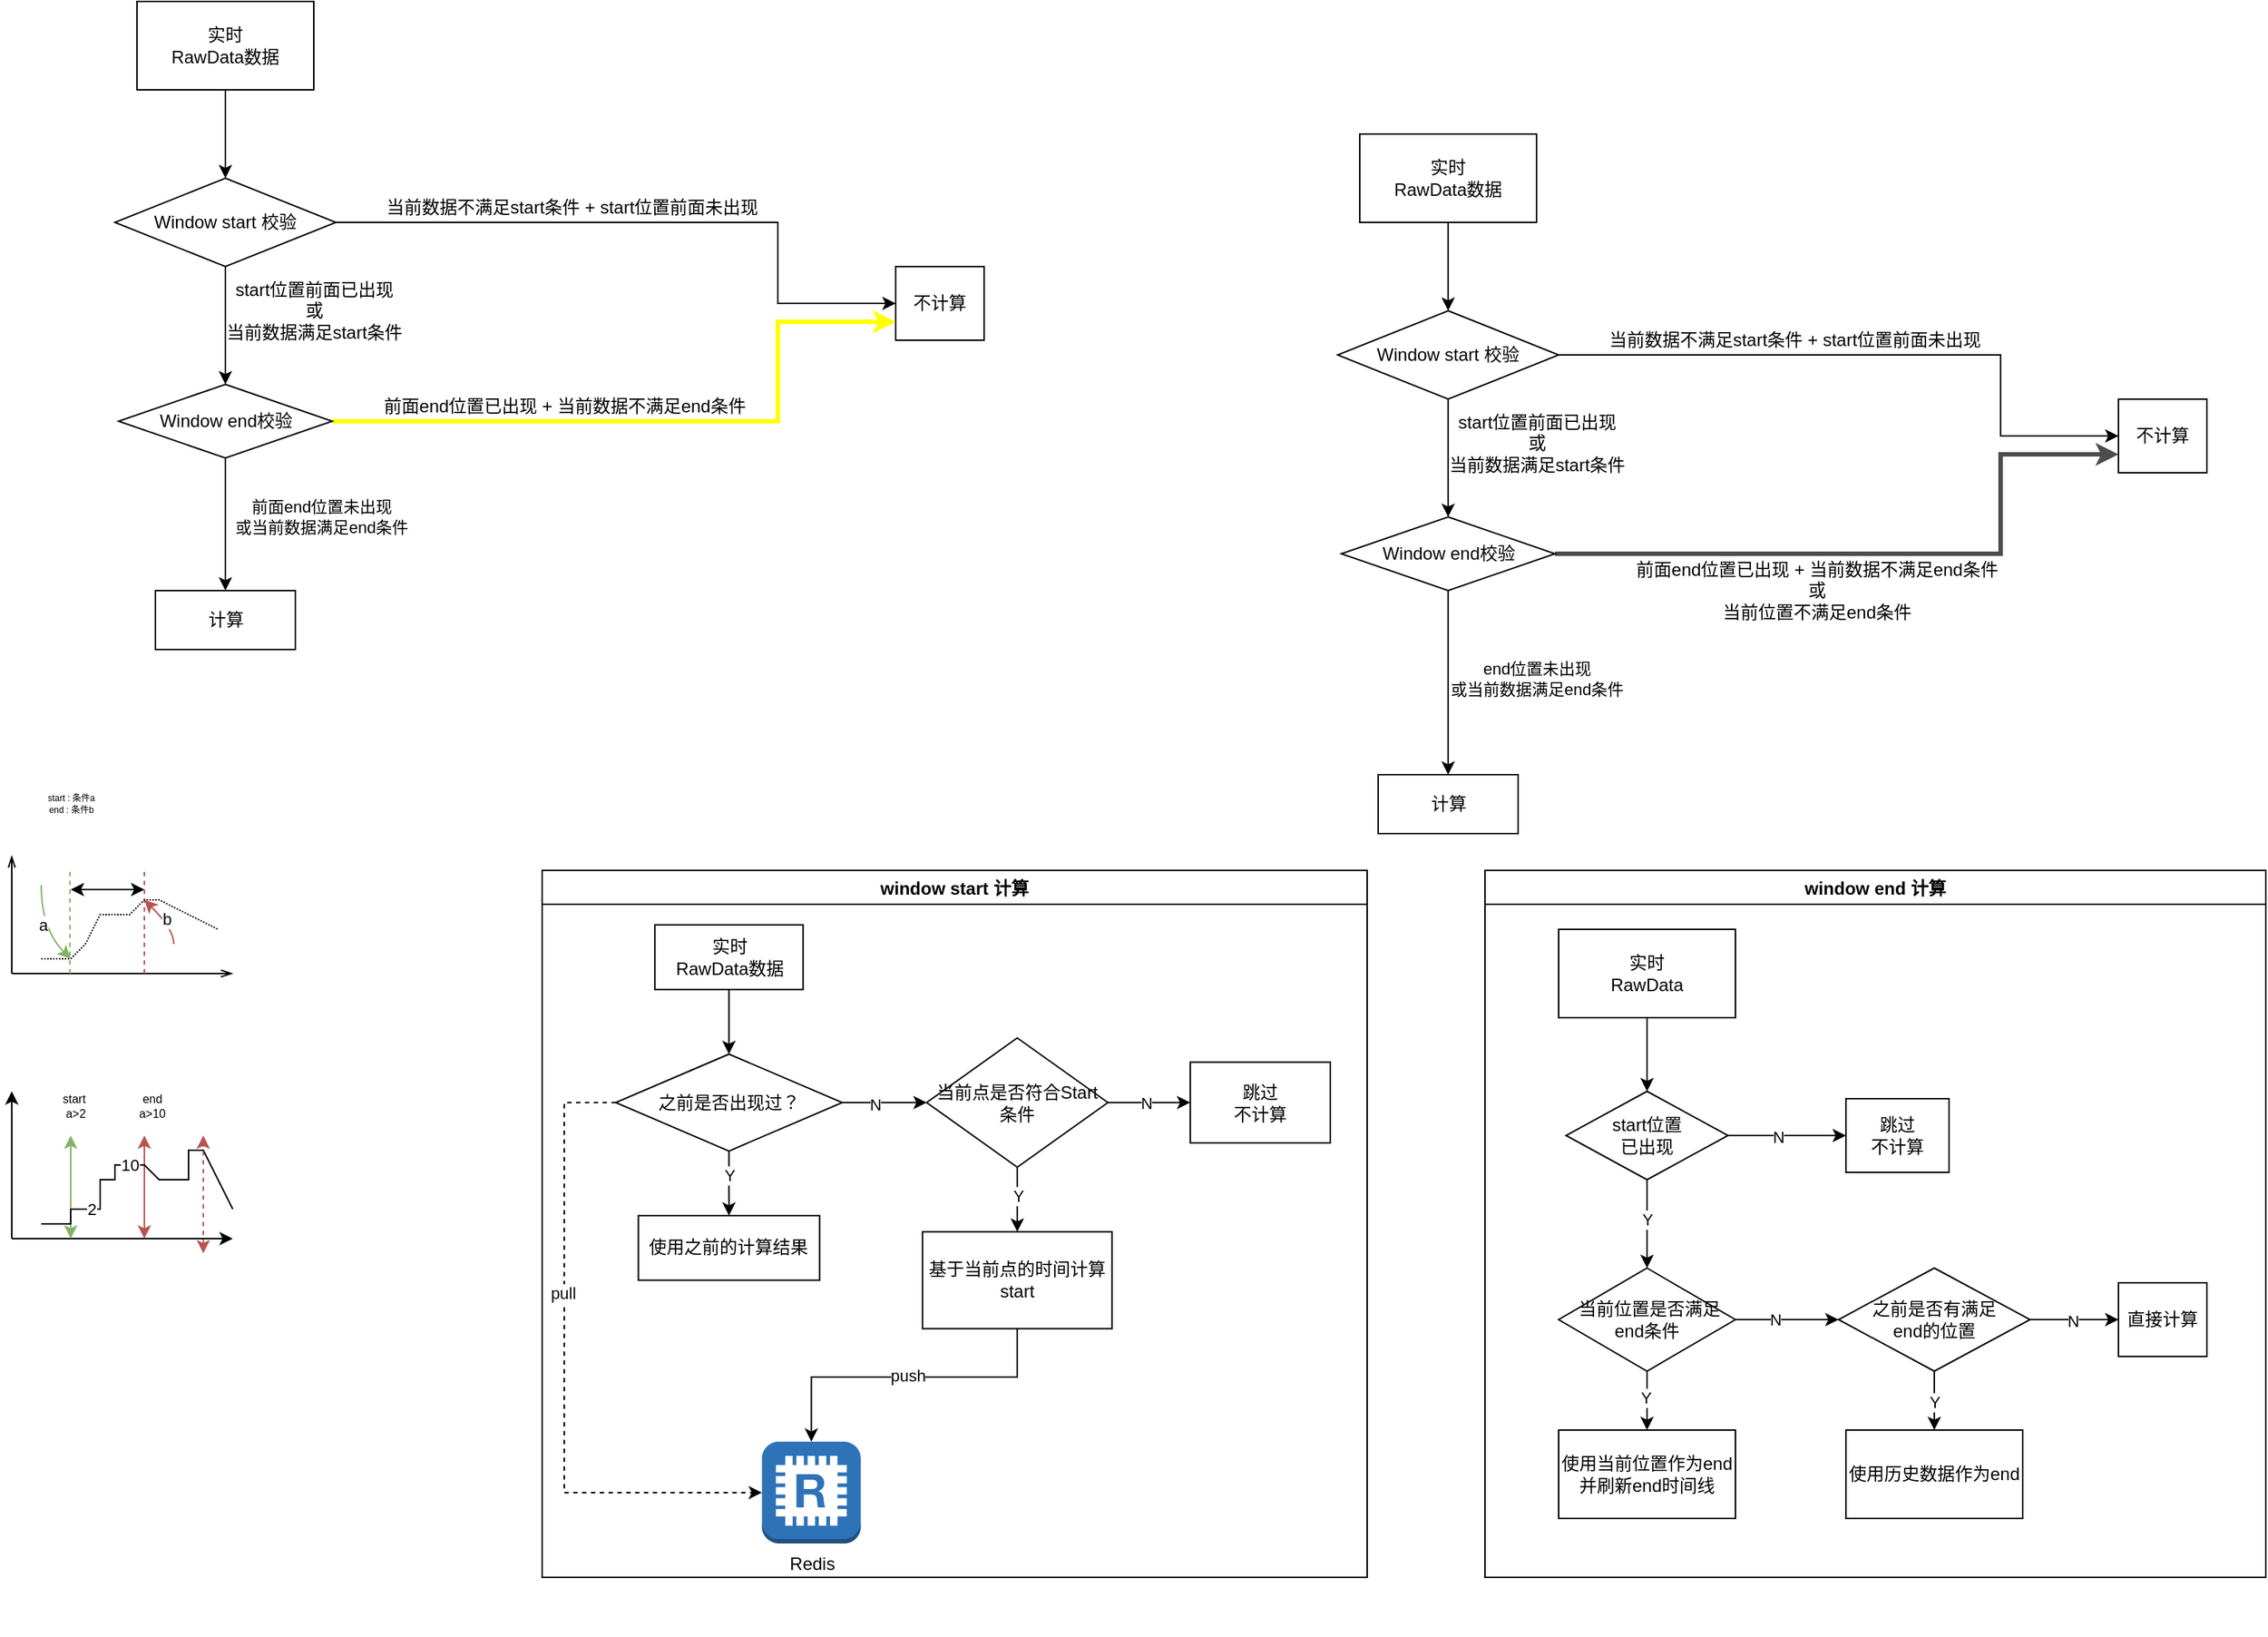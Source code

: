 <mxfile version="22.0.5" type="github">
  <diagram id="C5RBs43oDa-KdzZeNtuy" name="Page-1">
    <mxGraphModel dx="475" dy="253" grid="1" gridSize="10" guides="1" tooltips="1" connect="1" arrows="1" fold="1" page="1" pageScale="1" pageWidth="827" pageHeight="1169" math="0" shadow="0">
      <root>
        <mxCell id="WIyWlLk6GJQsqaUBKTNV-0" />
        <mxCell id="WIyWlLk6GJQsqaUBKTNV-1" parent="WIyWlLk6GJQsqaUBKTNV-0" />
        <mxCell id="TEzxAX4yxE7-qYOe67vk-4" value="" style="edgeStyle=orthogonalEdgeStyle;rounded=0;orthogonalLoop=1;jettySize=auto;html=1;" parent="WIyWlLk6GJQsqaUBKTNV-1" source="TEzxAX4yxE7-qYOe67vk-0" target="TEzxAX4yxE7-qYOe67vk-3" edge="1">
          <mxGeometry relative="1" as="geometry" />
        </mxCell>
        <mxCell id="TEzxAX4yxE7-qYOe67vk-0" value="实时&lt;br&gt;RawData数据" style="rounded=0;whiteSpace=wrap;html=1;" parent="WIyWlLk6GJQsqaUBKTNV-1" vertex="1">
          <mxGeometry x="155" y="60" width="120" height="60" as="geometry" />
        </mxCell>
        <mxCell id="TEzxAX4yxE7-qYOe67vk-6" value="" style="edgeStyle=orthogonalEdgeStyle;rounded=0;orthogonalLoop=1;jettySize=auto;html=1;" parent="WIyWlLk6GJQsqaUBKTNV-1" source="TEzxAX4yxE7-qYOe67vk-3" target="TEzxAX4yxE7-qYOe67vk-5" edge="1">
          <mxGeometry relative="1" as="geometry">
            <Array as="points">
              <mxPoint x="590" y="210" />
              <mxPoint x="590" y="265" />
            </Array>
          </mxGeometry>
        </mxCell>
        <mxCell id="TEzxAX4yxE7-qYOe67vk-9" value="" style="edgeStyle=orthogonalEdgeStyle;rounded=0;orthogonalLoop=1;jettySize=auto;html=1;" parent="WIyWlLk6GJQsqaUBKTNV-1" source="TEzxAX4yxE7-qYOe67vk-3" target="TEzxAX4yxE7-qYOe67vk-8" edge="1">
          <mxGeometry relative="1" as="geometry" />
        </mxCell>
        <mxCell id="TEzxAX4yxE7-qYOe67vk-3" value="Window start 校验" style="rhombus;whiteSpace=wrap;html=1;rounded=0;" parent="WIyWlLk6GJQsqaUBKTNV-1" vertex="1">
          <mxGeometry x="140" y="180" width="150" height="60" as="geometry" />
        </mxCell>
        <mxCell id="TEzxAX4yxE7-qYOe67vk-5" value="不计算" style="whiteSpace=wrap;html=1;rounded=0;" parent="WIyWlLk6GJQsqaUBKTNV-1" vertex="1">
          <mxGeometry x="670" y="240" width="60" height="50" as="geometry" />
        </mxCell>
        <mxCell id="TEzxAX4yxE7-qYOe67vk-7" value="当前数据不满足start条件 + start位置前面未出现" style="text;html=1;align=center;verticalAlign=middle;resizable=0;points=[];autosize=1;strokeColor=none;fillColor=none;" parent="WIyWlLk6GJQsqaUBKTNV-1" vertex="1">
          <mxGeometry x="310" y="185" width="280" height="30" as="geometry" />
        </mxCell>
        <mxCell id="TEzxAX4yxE7-qYOe67vk-12" value="" style="edgeStyle=orthogonalEdgeStyle;rounded=0;orthogonalLoop=1;jettySize=auto;html=1;entryX=0;entryY=0.75;entryDx=0;entryDy=0;strokeColor=#FFFF00;strokeWidth=3;" parent="WIyWlLk6GJQsqaUBKTNV-1" source="TEzxAX4yxE7-qYOe67vk-8" target="TEzxAX4yxE7-qYOe67vk-5" edge="1">
          <mxGeometry relative="1" as="geometry">
            <mxPoint x="680" y="390" as="targetPoint" />
            <Array as="points">
              <mxPoint x="590" y="345" />
              <mxPoint x="590" y="277" />
            </Array>
          </mxGeometry>
        </mxCell>
        <mxCell id="TEzxAX4yxE7-qYOe67vk-15" value="" style="edgeStyle=orthogonalEdgeStyle;rounded=0;orthogonalLoop=1;jettySize=auto;html=1;" parent="WIyWlLk6GJQsqaUBKTNV-1" source="TEzxAX4yxE7-qYOe67vk-8" target="TEzxAX4yxE7-qYOe67vk-14" edge="1">
          <mxGeometry relative="1" as="geometry" />
        </mxCell>
        <mxCell id="TEzxAX4yxE7-qYOe67vk-16" value="前面end位置未出现&lt;br&gt;或当前数据满足end条件&lt;br&gt;" style="edgeLabel;html=1;align=center;verticalAlign=middle;resizable=0;points=[];" parent="TEzxAX4yxE7-qYOe67vk-15" vertex="1" connectable="0">
          <mxGeometry x="-0.454" relative="1" as="geometry">
            <mxPoint x="65" y="15" as="offset" />
          </mxGeometry>
        </mxCell>
        <mxCell id="TEzxAX4yxE7-qYOe67vk-8" value="Window end校验" style="rhombus;whiteSpace=wrap;html=1;rounded=0;" parent="WIyWlLk6GJQsqaUBKTNV-1" vertex="1">
          <mxGeometry x="142.5" y="320" width="145" height="50" as="geometry" />
        </mxCell>
        <mxCell id="TEzxAX4yxE7-qYOe67vk-10" value="start位置前面已出现&lt;br&gt;或&lt;br&gt;当前数据满足start条件" style="text;html=1;align=center;verticalAlign=middle;resizable=0;points=[];autosize=1;strokeColor=none;fillColor=none;" parent="WIyWlLk6GJQsqaUBKTNV-1" vertex="1">
          <mxGeometry x="205" y="240" width="140" height="60" as="geometry" />
        </mxCell>
        <mxCell id="TEzxAX4yxE7-qYOe67vk-13" value="前面end位置已出现 + 当前数据不满足end条件" style="text;html=1;align=center;verticalAlign=middle;resizable=0;points=[];autosize=1;strokeColor=none;fillColor=none;" parent="WIyWlLk6GJQsqaUBKTNV-1" vertex="1">
          <mxGeometry x="310" y="320" width="270" height="30" as="geometry" />
        </mxCell>
        <mxCell id="TEzxAX4yxE7-qYOe67vk-14" value="计算" style="whiteSpace=wrap;html=1;rounded=0;" parent="WIyWlLk6GJQsqaUBKTNV-1" vertex="1">
          <mxGeometry x="167.5" y="460" width="95" height="40" as="geometry" />
        </mxCell>
        <mxCell id="TEzxAX4yxE7-qYOe67vk-33" value="&lt;font style=&quot;&quot;&gt;&lt;font style=&quot;font-size: 6px;&quot;&gt;start : 条件a&lt;br style=&quot;&quot;&gt;end : 条件b&lt;/font&gt;&lt;br style=&quot;font-size: 2px;&quot;&gt;&lt;/font&gt;" style="text;html=1;align=center;verticalAlign=middle;resizable=0;points=[];autosize=1;strokeColor=none;fillColor=none;fontSize=2;" parent="WIyWlLk6GJQsqaUBKTNV-1" vertex="1">
          <mxGeometry x="65" y="585" width="90" height="40" as="geometry" />
        </mxCell>
        <mxCell id="TEzxAX4yxE7-qYOe67vk-40" value="" style="endArrow=classic;html=1;rounded=0;" parent="WIyWlLk6GJQsqaUBKTNV-1" edge="1">
          <mxGeometry width="50" height="50" relative="1" as="geometry">
            <mxPoint x="70" y="900" as="sourcePoint" />
            <mxPoint x="220" y="900" as="targetPoint" />
          </mxGeometry>
        </mxCell>
        <mxCell id="TEzxAX4yxE7-qYOe67vk-41" value="" style="endArrow=classic;html=1;rounded=0;" parent="WIyWlLk6GJQsqaUBKTNV-1" edge="1">
          <mxGeometry width="50" height="50" relative="1" as="geometry">
            <mxPoint x="70" y="900" as="sourcePoint" />
            <mxPoint x="70" y="800" as="targetPoint" />
          </mxGeometry>
        </mxCell>
        <mxCell id="TEzxAX4yxE7-qYOe67vk-42" value="" style="endArrow=classic;startArrow=classic;html=1;rounded=0;fillColor=#d5e8d4;strokeColor=#82b366;" parent="WIyWlLk6GJQsqaUBKTNV-1" edge="1">
          <mxGeometry width="50" height="50" relative="1" as="geometry">
            <mxPoint x="110" y="900" as="sourcePoint" />
            <mxPoint x="110" y="830" as="targetPoint" />
          </mxGeometry>
        </mxCell>
        <mxCell id="TEzxAX4yxE7-qYOe67vk-43" value="" style="endArrow=classic;startArrow=classic;html=1;rounded=0;fillColor=#f8cecc;strokeColor=#b85450;" parent="WIyWlLk6GJQsqaUBKTNV-1" edge="1">
          <mxGeometry width="50" height="50" relative="1" as="geometry">
            <mxPoint x="160" y="900" as="sourcePoint" />
            <mxPoint x="160" y="830" as="targetPoint" />
          </mxGeometry>
        </mxCell>
        <mxCell id="TEzxAX4yxE7-qYOe67vk-44" value="" style="endArrow=none;html=1;rounded=0;" parent="WIyWlLk6GJQsqaUBKTNV-1" edge="1">
          <mxGeometry width="50" height="50" relative="1" as="geometry">
            <mxPoint x="90" y="890" as="sourcePoint" />
            <mxPoint x="220" y="880" as="targetPoint" />
            <Array as="points">
              <mxPoint x="110" y="890" />
              <mxPoint x="110" y="880" />
              <mxPoint x="130" y="880" />
              <mxPoint x="130" y="870" />
              <mxPoint x="130" y="860" />
              <mxPoint x="140" y="860" />
              <mxPoint x="140" y="850" />
              <mxPoint x="160" y="850" />
              <mxPoint x="170" y="860" />
              <mxPoint x="190" y="860" />
              <mxPoint x="190" y="840" />
              <mxPoint x="200" y="840" />
            </Array>
          </mxGeometry>
        </mxCell>
        <mxCell id="TEzxAX4yxE7-qYOe67vk-51" value="10" style="edgeLabel;html=1;align=center;verticalAlign=middle;resizable=0;points=[];" parent="TEzxAX4yxE7-qYOe67vk-44" vertex="1" connectable="0">
          <mxGeometry x="0.231" y="1" relative="1" as="geometry">
            <mxPoint x="-31" y="-9" as="offset" />
          </mxGeometry>
        </mxCell>
        <mxCell id="TEzxAX4yxE7-qYOe67vk-52" value="2" style="edgeLabel;html=1;align=center;verticalAlign=middle;resizable=0;points=[];" parent="TEzxAX4yxE7-qYOe67vk-44" vertex="1" connectable="0">
          <mxGeometry x="-0.604" relative="1" as="geometry">
            <mxPoint as="offset" />
          </mxGeometry>
        </mxCell>
        <mxCell id="TEzxAX4yxE7-qYOe67vk-45" value="&lt;font style=&quot;font-size: 8px;&quot;&gt;start&amp;nbsp;&lt;br style=&quot;&quot;&gt;a&amp;gt;2&lt;/font&gt;" style="text;html=1;align=center;verticalAlign=middle;resizable=0;points=[];autosize=1;strokeColor=none;fillColor=none;fontSize=5;" parent="WIyWlLk6GJQsqaUBKTNV-1" vertex="1">
          <mxGeometry x="87.5" y="790" width="50" height="40" as="geometry" />
        </mxCell>
        <mxCell id="TEzxAX4yxE7-qYOe67vk-46" value="&lt;font style=&quot;font-size: 8px;&quot;&gt;end&lt;br style=&quot;&quot;&gt;a&amp;gt;10&lt;/font&gt;" style="text;html=1;align=center;verticalAlign=middle;resizable=0;points=[];autosize=1;strokeColor=none;fillColor=none;fontSize=5;" parent="WIyWlLk6GJQsqaUBKTNV-1" vertex="1">
          <mxGeometry x="140" y="790" width="50" height="40" as="geometry" />
        </mxCell>
        <mxCell id="TEzxAX4yxE7-qYOe67vk-53" value="" style="endArrow=classic;startArrow=classic;html=1;rounded=0;fillColor=#f8cecc;strokeColor=#b85450;dashed=1;" parent="WIyWlLk6GJQsqaUBKTNV-1" edge="1">
          <mxGeometry width="50" height="50" relative="1" as="geometry">
            <mxPoint x="200" y="910" as="sourcePoint" />
            <mxPoint x="200" y="830" as="targetPoint" />
          </mxGeometry>
        </mxCell>
        <mxCell id="TEzxAX4yxE7-qYOe67vk-55" value="" style="edgeStyle=orthogonalEdgeStyle;rounded=0;orthogonalLoop=1;jettySize=auto;html=1;" parent="WIyWlLk6GJQsqaUBKTNV-1" source="TEzxAX4yxE7-qYOe67vk-56" target="TEzxAX4yxE7-qYOe67vk-59" edge="1">
          <mxGeometry relative="1" as="geometry" />
        </mxCell>
        <mxCell id="TEzxAX4yxE7-qYOe67vk-56" value="实时&lt;br&gt;RawData数据" style="rounded=0;whiteSpace=wrap;html=1;" parent="WIyWlLk6GJQsqaUBKTNV-1" vertex="1">
          <mxGeometry x="985" y="150" width="120" height="60" as="geometry" />
        </mxCell>
        <mxCell id="TEzxAX4yxE7-qYOe67vk-57" value="" style="edgeStyle=orthogonalEdgeStyle;rounded=0;orthogonalLoop=1;jettySize=auto;html=1;" parent="WIyWlLk6GJQsqaUBKTNV-1" source="TEzxAX4yxE7-qYOe67vk-59" target="TEzxAX4yxE7-qYOe67vk-60" edge="1">
          <mxGeometry relative="1" as="geometry">
            <Array as="points">
              <mxPoint x="1420" y="300" />
              <mxPoint x="1420" y="355" />
            </Array>
          </mxGeometry>
        </mxCell>
        <mxCell id="TEzxAX4yxE7-qYOe67vk-58" value="" style="edgeStyle=orthogonalEdgeStyle;rounded=0;orthogonalLoop=1;jettySize=auto;html=1;" parent="WIyWlLk6GJQsqaUBKTNV-1" source="TEzxAX4yxE7-qYOe67vk-59" target="TEzxAX4yxE7-qYOe67vk-65" edge="1">
          <mxGeometry relative="1" as="geometry" />
        </mxCell>
        <mxCell id="TEzxAX4yxE7-qYOe67vk-59" value="Window start 校验" style="rhombus;whiteSpace=wrap;html=1;rounded=0;" parent="WIyWlLk6GJQsqaUBKTNV-1" vertex="1">
          <mxGeometry x="970" y="270" width="150" height="60" as="geometry" />
        </mxCell>
        <mxCell id="TEzxAX4yxE7-qYOe67vk-60" value="不计算" style="whiteSpace=wrap;html=1;rounded=0;" parent="WIyWlLk6GJQsqaUBKTNV-1" vertex="1">
          <mxGeometry x="1500" y="330" width="60" height="50" as="geometry" />
        </mxCell>
        <mxCell id="TEzxAX4yxE7-qYOe67vk-61" value="当前数据不满足start条件 + start位置前面未出现" style="text;html=1;align=center;verticalAlign=middle;resizable=0;points=[];autosize=1;strokeColor=none;fillColor=none;" parent="WIyWlLk6GJQsqaUBKTNV-1" vertex="1">
          <mxGeometry x="1140" y="275" width="280" height="30" as="geometry" />
        </mxCell>
        <mxCell id="TEzxAX4yxE7-qYOe67vk-62" value="" style="edgeStyle=orthogonalEdgeStyle;rounded=0;orthogonalLoop=1;jettySize=auto;html=1;entryX=0;entryY=0.75;entryDx=0;entryDy=0;strokeColor=#4D4D4D;strokeWidth=3;" parent="WIyWlLk6GJQsqaUBKTNV-1" source="TEzxAX4yxE7-qYOe67vk-65" target="TEzxAX4yxE7-qYOe67vk-60" edge="1">
          <mxGeometry relative="1" as="geometry">
            <mxPoint x="1510" y="480" as="targetPoint" />
            <Array as="points">
              <mxPoint x="1420" y="435" />
              <mxPoint x="1420" y="367" />
            </Array>
          </mxGeometry>
        </mxCell>
        <mxCell id="TEzxAX4yxE7-qYOe67vk-63" value="" style="edgeStyle=orthogonalEdgeStyle;rounded=0;orthogonalLoop=1;jettySize=auto;html=1;" parent="WIyWlLk6GJQsqaUBKTNV-1" source="TEzxAX4yxE7-qYOe67vk-65" target="TEzxAX4yxE7-qYOe67vk-68" edge="1">
          <mxGeometry relative="1" as="geometry" />
        </mxCell>
        <mxCell id="TEzxAX4yxE7-qYOe67vk-64" value="end位置未出现&lt;br&gt;或当前数据满足end条件" style="edgeLabel;html=1;align=center;verticalAlign=middle;resizable=0;points=[];" parent="TEzxAX4yxE7-qYOe67vk-63" vertex="1" connectable="0">
          <mxGeometry x="-0.454" relative="1" as="geometry">
            <mxPoint x="60" y="26" as="offset" />
          </mxGeometry>
        </mxCell>
        <mxCell id="TEzxAX4yxE7-qYOe67vk-65" value="Window end校验" style="rhombus;whiteSpace=wrap;html=1;rounded=0;" parent="WIyWlLk6GJQsqaUBKTNV-1" vertex="1">
          <mxGeometry x="972.5" y="410" width="145" height="50" as="geometry" />
        </mxCell>
        <mxCell id="TEzxAX4yxE7-qYOe67vk-66" value="start位置前面已出现&lt;br&gt;或&lt;br&gt;当前数据满足start条件" style="text;html=1;align=center;verticalAlign=middle;resizable=0;points=[];autosize=1;strokeColor=none;fillColor=none;" parent="WIyWlLk6GJQsqaUBKTNV-1" vertex="1">
          <mxGeometry x="1035" y="330" width="140" height="60" as="geometry" />
        </mxCell>
        <mxCell id="TEzxAX4yxE7-qYOe67vk-67" value="前面end位置已出现 + 当前数据不满足end条件&lt;br&gt;或&lt;br&gt;当前位置不满足end条件" style="text;html=1;align=center;verticalAlign=middle;resizable=0;points=[];autosize=1;strokeColor=none;fillColor=none;" parent="WIyWlLk6GJQsqaUBKTNV-1" vertex="1">
          <mxGeometry x="1160" y="430" width="270" height="60" as="geometry" />
        </mxCell>
        <mxCell id="TEzxAX4yxE7-qYOe67vk-68" value="计算" style="whiteSpace=wrap;html=1;rounded=0;" parent="WIyWlLk6GJQsqaUBKTNV-1" vertex="1">
          <mxGeometry x="997.5" y="585" width="95" height="40" as="geometry" />
        </mxCell>
        <mxCell id="YVrXdMxwtyUh6AKYcpdV-32" value="window start 计算" style="swimlane;" vertex="1" parent="WIyWlLk6GJQsqaUBKTNV-1">
          <mxGeometry x="430" y="650" width="560" height="480" as="geometry">
            <mxRectangle x="470" y="740" width="100" height="30" as="alternateBounds" />
          </mxGeometry>
        </mxCell>
        <mxCell id="YVrXdMxwtyUh6AKYcpdV-35" value="" style="group" vertex="1" connectable="0" parent="YVrXdMxwtyUh6AKYcpdV-32">
          <mxGeometry x="5" y="67" width="600" height="452.5" as="geometry" />
        </mxCell>
        <mxCell id="YVrXdMxwtyUh6AKYcpdV-34" value="" style="group" vertex="1" connectable="0" parent="YVrXdMxwtyUh6AKYcpdV-35">
          <mxGeometry x="10" y="-30" width="520" height="420" as="geometry" />
        </mxCell>
        <mxCell id="YVrXdMxwtyUh6AKYcpdV-0" value="实时&lt;br&gt;RawData数据" style="rounded=0;whiteSpace=wrap;html=1;" vertex="1" parent="YVrXdMxwtyUh6AKYcpdV-34">
          <mxGeometry x="61.505" width="100.645" height="43.864" as="geometry" />
        </mxCell>
        <mxCell id="YVrXdMxwtyUh6AKYcpdV-1" value="之前是否出现过？" style="rhombus;whiteSpace=wrap;html=1;rounded=0;" vertex="1" parent="YVrXdMxwtyUh6AKYcpdV-34">
          <mxGeometry x="34.946" y="87.728" width="153.763" height="65.796" as="geometry" />
        </mxCell>
        <mxCell id="YVrXdMxwtyUh6AKYcpdV-9" value="使用之前的计算结果" style="rounded=0;whiteSpace=wrap;html=1;" vertex="1" parent="YVrXdMxwtyUh6AKYcpdV-34">
          <mxGeometry x="50.323" y="197.389" width="123.011" height="43.864" as="geometry" />
        </mxCell>
        <mxCell id="YVrXdMxwtyUh6AKYcpdV-17" value="当前点是否符合Start条件" style="rhombus;whiteSpace=wrap;html=1;" vertex="1" parent="YVrXdMxwtyUh6AKYcpdV-34">
          <mxGeometry x="246.022" y="76.762" width="123.011" height="87.728" as="geometry" />
        </mxCell>
        <mxCell id="YVrXdMxwtyUh6AKYcpdV-2" value="" style="edgeStyle=orthogonalEdgeStyle;rounded=0;orthogonalLoop=1;jettySize=auto;html=1;" edge="1" parent="YVrXdMxwtyUh6AKYcpdV-34" source="YVrXdMxwtyUh6AKYcpdV-0" target="YVrXdMxwtyUh6AKYcpdV-1">
          <mxGeometry relative="1" as="geometry" />
        </mxCell>
        <mxCell id="YVrXdMxwtyUh6AKYcpdV-18" value="基于当前点的时间计算start" style="whiteSpace=wrap;html=1;" vertex="1" parent="YVrXdMxwtyUh6AKYcpdV-34">
          <mxGeometry x="243.226" y="208.355" width="128.602" height="65.796" as="geometry" />
        </mxCell>
        <mxCell id="YVrXdMxwtyUh6AKYcpdV-4" value="" style="edgeStyle=orthogonalEdgeStyle;rounded=0;orthogonalLoop=1;jettySize=auto;html=1;entryX=0.5;entryY=0;entryDx=0;entryDy=0;" edge="1" parent="YVrXdMxwtyUh6AKYcpdV-34" source="YVrXdMxwtyUh6AKYcpdV-1" target="YVrXdMxwtyUh6AKYcpdV-9">
          <mxGeometry relative="1" as="geometry">
            <mxPoint x="637.419" y="1030.809" as="targetPoint" />
          </mxGeometry>
        </mxCell>
        <mxCell id="YVrXdMxwtyUh6AKYcpdV-11" value="Y" style="edgeLabel;html=1;align=center;verticalAlign=middle;resizable=0;points=[];" vertex="1" connectable="0" parent="YVrXdMxwtyUh6AKYcpdV-4">
          <mxGeometry x="-0.257" y="2" relative="1" as="geometry">
            <mxPoint x="-2" as="offset" />
          </mxGeometry>
        </mxCell>
        <mxCell id="YVrXdMxwtyUh6AKYcpdV-22" value="Redis" style="outlineConnect=0;dashed=0;verticalLabelPosition=bottom;verticalAlign=top;align=center;html=1;shape=mxgraph.aws3.redis;fillColor=#2E73B8;gradientColor=none;" vertex="1" parent="YVrXdMxwtyUh6AKYcpdV-34">
          <mxGeometry x="134.194" y="350.914" width="67.097" height="69.086" as="geometry" />
        </mxCell>
        <mxCell id="YVrXdMxwtyUh6AKYcpdV-24" style="edgeStyle=orthogonalEdgeStyle;rounded=0;orthogonalLoop=1;jettySize=auto;html=1;entryX=0;entryY=0.5;entryDx=0;entryDy=0;entryPerimeter=0;dashed=1;" edge="1" parent="YVrXdMxwtyUh6AKYcpdV-34" source="YVrXdMxwtyUh6AKYcpdV-1" target="YVrXdMxwtyUh6AKYcpdV-22">
          <mxGeometry relative="1" as="geometry">
            <Array as="points">
              <mxPoint y="120.627" />
              <mxPoint y="384.909" />
            </Array>
          </mxGeometry>
        </mxCell>
        <mxCell id="YVrXdMxwtyUh6AKYcpdV-27" value="pull" style="edgeLabel;html=1;align=center;verticalAlign=middle;resizable=0;points=[];" vertex="1" connectable="0" parent="YVrXdMxwtyUh6AKYcpdV-24">
          <mxGeometry x="-0.241" y="-1" relative="1" as="geometry">
            <mxPoint as="offset" />
          </mxGeometry>
        </mxCell>
        <mxCell id="YVrXdMxwtyUh6AKYcpdV-29" value="跳过&lt;br&gt;不计算" style="whiteSpace=wrap;html=1;" vertex="1" parent="YVrXdMxwtyUh6AKYcpdV-34">
          <mxGeometry x="424.946" y="93.211" width="95.054" height="54.83" as="geometry" />
        </mxCell>
        <mxCell id="YVrXdMxwtyUh6AKYcpdV-15" value="" style="edgeStyle=orthogonalEdgeStyle;rounded=0;orthogonalLoop=1;jettySize=auto;html=1;entryX=0;entryY=0.5;entryDx=0;entryDy=0;" edge="1" parent="YVrXdMxwtyUh6AKYcpdV-34" source="YVrXdMxwtyUh6AKYcpdV-1" target="YVrXdMxwtyUh6AKYcpdV-17">
          <mxGeometry relative="1" as="geometry">
            <mxPoint x="735.828" y="932.115" as="sourcePoint" />
            <mxPoint x="771.613" y="932.115" as="targetPoint" />
          </mxGeometry>
        </mxCell>
        <mxCell id="YVrXdMxwtyUh6AKYcpdV-16" value="N" style="edgeLabel;html=1;align=center;verticalAlign=middle;resizable=0;points=[];" vertex="1" connectable="0" parent="YVrXdMxwtyUh6AKYcpdV-15">
          <mxGeometry x="-0.207" y="-1" relative="1" as="geometry">
            <mxPoint as="offset" />
          </mxGeometry>
        </mxCell>
        <mxCell id="YVrXdMxwtyUh6AKYcpdV-19" value="" style="edgeStyle=orthogonalEdgeStyle;rounded=0;orthogonalLoop=1;jettySize=auto;html=1;" edge="1" parent="YVrXdMxwtyUh6AKYcpdV-34" source="YVrXdMxwtyUh6AKYcpdV-17" target="YVrXdMxwtyUh6AKYcpdV-18">
          <mxGeometry relative="1" as="geometry" />
        </mxCell>
        <mxCell id="YVrXdMxwtyUh6AKYcpdV-20" value="Y" style="edgeLabel;html=1;align=center;verticalAlign=middle;resizable=0;points=[];" vertex="1" connectable="0" parent="YVrXdMxwtyUh6AKYcpdV-19">
          <mxGeometry x="-0.124" relative="1" as="geometry">
            <mxPoint as="offset" />
          </mxGeometry>
        </mxCell>
        <mxCell id="YVrXdMxwtyUh6AKYcpdV-23" style="edgeStyle=orthogonalEdgeStyle;rounded=0;orthogonalLoop=1;jettySize=auto;html=1;" edge="1" parent="YVrXdMxwtyUh6AKYcpdV-34" source="YVrXdMxwtyUh6AKYcpdV-18" target="YVrXdMxwtyUh6AKYcpdV-22">
          <mxGeometry relative="1" as="geometry">
            <Array as="points">
              <mxPoint x="307.527" y="307.05" />
              <mxPoint x="167.742" y="307.05" />
            </Array>
          </mxGeometry>
        </mxCell>
        <mxCell id="YVrXdMxwtyUh6AKYcpdV-28" value="push" style="edgeLabel;html=1;align=center;verticalAlign=middle;resizable=0;points=[];" vertex="1" connectable="0" parent="YVrXdMxwtyUh6AKYcpdV-23">
          <mxGeometry x="-0.009" y="-1" relative="1" as="geometry">
            <mxPoint as="offset" />
          </mxGeometry>
        </mxCell>
        <mxCell id="YVrXdMxwtyUh6AKYcpdV-30" value="" style="edgeStyle=orthogonalEdgeStyle;rounded=0;orthogonalLoop=1;jettySize=auto;html=1;" edge="1" parent="YVrXdMxwtyUh6AKYcpdV-34" source="YVrXdMxwtyUh6AKYcpdV-17" target="YVrXdMxwtyUh6AKYcpdV-29">
          <mxGeometry relative="1" as="geometry" />
        </mxCell>
        <mxCell id="YVrXdMxwtyUh6AKYcpdV-31" value="N" style="edgeLabel;html=1;align=center;verticalAlign=middle;resizable=0;points=[];" vertex="1" connectable="0" parent="YVrXdMxwtyUh6AKYcpdV-30">
          <mxGeometry x="-0.067" relative="1" as="geometry">
            <mxPoint as="offset" />
          </mxGeometry>
        </mxCell>
        <mxCell id="YVrXdMxwtyUh6AKYcpdV-36" value="window end 计算" style="swimlane;" vertex="1" parent="WIyWlLk6GJQsqaUBKTNV-1">
          <mxGeometry x="1070" y="650" width="530" height="480" as="geometry" />
        </mxCell>
        <mxCell id="YVrXdMxwtyUh6AKYcpdV-40" value="" style="edgeStyle=orthogonalEdgeStyle;rounded=0;orthogonalLoop=1;jettySize=auto;html=1;" edge="1" parent="YVrXdMxwtyUh6AKYcpdV-36" source="YVrXdMxwtyUh6AKYcpdV-38" target="YVrXdMxwtyUh6AKYcpdV-39">
          <mxGeometry relative="1" as="geometry" />
        </mxCell>
        <mxCell id="YVrXdMxwtyUh6AKYcpdV-38" value="实时&lt;br&gt;RawData" style="rounded=0;whiteSpace=wrap;html=1;" vertex="1" parent="YVrXdMxwtyUh6AKYcpdV-36">
          <mxGeometry x="50" y="40" width="120" height="60" as="geometry" />
        </mxCell>
        <mxCell id="YVrXdMxwtyUh6AKYcpdV-42" value="" style="edgeStyle=orthogonalEdgeStyle;rounded=0;orthogonalLoop=1;jettySize=auto;html=1;entryX=0;entryY=0.5;entryDx=0;entryDy=0;" edge="1" parent="YVrXdMxwtyUh6AKYcpdV-36" source="YVrXdMxwtyUh6AKYcpdV-39" target="YVrXdMxwtyUh6AKYcpdV-63">
          <mxGeometry relative="1" as="geometry" />
        </mxCell>
        <mxCell id="YVrXdMxwtyUh6AKYcpdV-44" value="N" style="edgeLabel;html=1;align=center;verticalAlign=middle;resizable=0;points=[];" vertex="1" connectable="0" parent="YVrXdMxwtyUh6AKYcpdV-42">
          <mxGeometry x="-0.165" y="-1" relative="1" as="geometry">
            <mxPoint as="offset" />
          </mxGeometry>
        </mxCell>
        <mxCell id="YVrXdMxwtyUh6AKYcpdV-46" value="" style="edgeStyle=orthogonalEdgeStyle;rounded=0;orthogonalLoop=1;jettySize=auto;html=1;entryX=0.5;entryY=0;entryDx=0;entryDy=0;" edge="1" parent="YVrXdMxwtyUh6AKYcpdV-36" source="YVrXdMxwtyUh6AKYcpdV-39" target="YVrXdMxwtyUh6AKYcpdV-48">
          <mxGeometry relative="1" as="geometry">
            <mxPoint x="110" y="260" as="targetPoint" />
          </mxGeometry>
        </mxCell>
        <mxCell id="YVrXdMxwtyUh6AKYcpdV-47" value="Y" style="edgeLabel;html=1;align=center;verticalAlign=middle;resizable=0;points=[];" vertex="1" connectable="0" parent="YVrXdMxwtyUh6AKYcpdV-46">
          <mxGeometry x="-0.116" relative="1" as="geometry">
            <mxPoint as="offset" />
          </mxGeometry>
        </mxCell>
        <mxCell id="YVrXdMxwtyUh6AKYcpdV-39" value="start位置&lt;br&gt;已出现" style="rhombus;whiteSpace=wrap;html=1;rounded=0;" vertex="1" parent="YVrXdMxwtyUh6AKYcpdV-36">
          <mxGeometry x="55" y="150" width="110" height="60" as="geometry" />
        </mxCell>
        <mxCell id="YVrXdMxwtyUh6AKYcpdV-41" value="直接计算" style="whiteSpace=wrap;html=1;rounded=0;" vertex="1" parent="YVrXdMxwtyUh6AKYcpdV-36">
          <mxGeometry x="430" y="280" width="60" height="50" as="geometry" />
        </mxCell>
        <mxCell id="YVrXdMxwtyUh6AKYcpdV-50" value="" style="edgeStyle=orthogonalEdgeStyle;rounded=0;orthogonalLoop=1;jettySize=auto;html=1;" edge="1" parent="YVrXdMxwtyUh6AKYcpdV-36" source="YVrXdMxwtyUh6AKYcpdV-48" target="YVrXdMxwtyUh6AKYcpdV-49">
          <mxGeometry relative="1" as="geometry" />
        </mxCell>
        <mxCell id="YVrXdMxwtyUh6AKYcpdV-51" value="Y" style="edgeLabel;html=1;align=center;verticalAlign=middle;resizable=0;points=[];" vertex="1" connectable="0" parent="YVrXdMxwtyUh6AKYcpdV-50">
          <mxGeometry x="-0.133" y="-1" relative="1" as="geometry">
            <mxPoint as="offset" />
          </mxGeometry>
        </mxCell>
        <mxCell id="YVrXdMxwtyUh6AKYcpdV-53" value="" style="edgeStyle=orthogonalEdgeStyle;rounded=0;orthogonalLoop=1;jettySize=auto;html=1;" edge="1" parent="YVrXdMxwtyUh6AKYcpdV-36" source="YVrXdMxwtyUh6AKYcpdV-48" target="YVrXdMxwtyUh6AKYcpdV-52">
          <mxGeometry relative="1" as="geometry" />
        </mxCell>
        <mxCell id="YVrXdMxwtyUh6AKYcpdV-54" value="N" style="edgeLabel;html=1;align=center;verticalAlign=middle;resizable=0;points=[];" vertex="1" connectable="0" parent="YVrXdMxwtyUh6AKYcpdV-53">
          <mxGeometry x="-0.222" relative="1" as="geometry">
            <mxPoint as="offset" />
          </mxGeometry>
        </mxCell>
        <mxCell id="YVrXdMxwtyUh6AKYcpdV-48" value="&amp;nbsp;当前位置是否满足end条件" style="rhombus;whiteSpace=wrap;html=1;" vertex="1" parent="YVrXdMxwtyUh6AKYcpdV-36">
          <mxGeometry x="50" y="270" width="120" height="70" as="geometry" />
        </mxCell>
        <mxCell id="YVrXdMxwtyUh6AKYcpdV-49" value="使用当前位置作为end&lt;br&gt;并刷新end时间线" style="whiteSpace=wrap;html=1;" vertex="1" parent="YVrXdMxwtyUh6AKYcpdV-36">
          <mxGeometry x="50" y="380" width="120" height="60" as="geometry" />
        </mxCell>
        <mxCell id="YVrXdMxwtyUh6AKYcpdV-56" value="" style="edgeStyle=orthogonalEdgeStyle;rounded=0;orthogonalLoop=1;jettySize=auto;html=1;exitX=1;exitY=0.5;exitDx=0;exitDy=0;" edge="1" parent="YVrXdMxwtyUh6AKYcpdV-36" source="YVrXdMxwtyUh6AKYcpdV-52" target="YVrXdMxwtyUh6AKYcpdV-41">
          <mxGeometry relative="1" as="geometry">
            <mxPoint x="450" y="305" as="targetPoint" />
          </mxGeometry>
        </mxCell>
        <mxCell id="YVrXdMxwtyUh6AKYcpdV-58" value="N" style="edgeLabel;html=1;align=center;verticalAlign=middle;resizable=0;points=[];" vertex="1" connectable="0" parent="YVrXdMxwtyUh6AKYcpdV-56">
          <mxGeometry x="-0.026" y="-1" relative="1" as="geometry">
            <mxPoint as="offset" />
          </mxGeometry>
        </mxCell>
        <mxCell id="YVrXdMxwtyUh6AKYcpdV-60" value="" style="edgeStyle=orthogonalEdgeStyle;rounded=0;orthogonalLoop=1;jettySize=auto;html=1;" edge="1" parent="YVrXdMxwtyUh6AKYcpdV-36" source="YVrXdMxwtyUh6AKYcpdV-52" target="YVrXdMxwtyUh6AKYcpdV-59">
          <mxGeometry relative="1" as="geometry" />
        </mxCell>
        <mxCell id="YVrXdMxwtyUh6AKYcpdV-61" value="Y" style="edgeLabel;html=1;align=center;verticalAlign=middle;resizable=0;points=[];" vertex="1" connectable="0" parent="YVrXdMxwtyUh6AKYcpdV-60">
          <mxGeometry x="0.022" y="3" relative="1" as="geometry">
            <mxPoint x="-3" as="offset" />
          </mxGeometry>
        </mxCell>
        <mxCell id="YVrXdMxwtyUh6AKYcpdV-52" value="之前是否有满足&lt;br&gt;end的位置" style="rhombus;whiteSpace=wrap;html=1;" vertex="1" parent="YVrXdMxwtyUh6AKYcpdV-36">
          <mxGeometry x="240" y="270" width="130" height="70" as="geometry" />
        </mxCell>
        <mxCell id="YVrXdMxwtyUh6AKYcpdV-59" value="使用历史数据作为end" style="whiteSpace=wrap;html=1;" vertex="1" parent="YVrXdMxwtyUh6AKYcpdV-36">
          <mxGeometry x="245" y="380" width="120" height="60" as="geometry" />
        </mxCell>
        <mxCell id="YVrXdMxwtyUh6AKYcpdV-63" value="跳过&lt;br&gt;不计算" style="rounded=0;whiteSpace=wrap;html=1;" vertex="1" parent="YVrXdMxwtyUh6AKYcpdV-36">
          <mxGeometry x="245" y="155" width="70" height="50" as="geometry" />
        </mxCell>
        <mxCell id="YVrXdMxwtyUh6AKYcpdV-73" value="" style="group" vertex="1" connectable="0" parent="WIyWlLk6GJQsqaUBKTNV-1">
          <mxGeometry x="70" y="640" width="150" height="80" as="geometry" />
        </mxCell>
        <mxCell id="TEzxAX4yxE7-qYOe67vk-17" value="" style="endArrow=openThin;html=1;rounded=1;strokeWidth=1;endFill=0;" parent="YVrXdMxwtyUh6AKYcpdV-73" edge="1">
          <mxGeometry width="50" height="50" relative="1" as="geometry">
            <mxPoint y="80" as="sourcePoint" />
            <mxPoint x="150" y="80" as="targetPoint" />
          </mxGeometry>
        </mxCell>
        <mxCell id="TEzxAX4yxE7-qYOe67vk-18" value="" style="endArrow=openThin;html=1;rounded=0;endFill=0;" parent="YVrXdMxwtyUh6AKYcpdV-73" edge="1">
          <mxGeometry width="50" height="50" relative="1" as="geometry">
            <mxPoint y="80" as="sourcePoint" />
            <mxPoint as="targetPoint" />
          </mxGeometry>
        </mxCell>
        <mxCell id="TEzxAX4yxE7-qYOe67vk-19" value="" style="endArrow=none;startArrow=none;html=1;rounded=0;fillColor=#d5e8d4;strokeColor=#82b366;dashed=1;endFill=0;startFill=0;" parent="YVrXdMxwtyUh6AKYcpdV-73" edge="1">
          <mxGeometry width="50" height="50" relative="1" as="geometry">
            <mxPoint x="39.48" y="80" as="sourcePoint" />
            <mxPoint x="39.48" y="10" as="targetPoint" />
          </mxGeometry>
        </mxCell>
        <mxCell id="TEzxAX4yxE7-qYOe67vk-20" value="" style="endArrow=none;startArrow=none;html=1;rounded=0;fillColor=#f8cecc;strokeColor=#b85450;endFill=0;startFill=0;dashed=1;" parent="YVrXdMxwtyUh6AKYcpdV-73" edge="1">
          <mxGeometry width="50" height="50" relative="1" as="geometry">
            <mxPoint x="90" y="80" as="sourcePoint" />
            <mxPoint x="90" y="10" as="targetPoint" />
          </mxGeometry>
        </mxCell>
        <mxCell id="TEzxAX4yxE7-qYOe67vk-32" value="" style="endArrow=none;html=1;rounded=0;dashed=1;dashPattern=1 1;" parent="YVrXdMxwtyUh6AKYcpdV-73" edge="1">
          <mxGeometry width="50" height="50" relative="1" as="geometry">
            <mxPoint x="20" y="70" as="sourcePoint" />
            <mxPoint x="140" y="50" as="targetPoint" />
            <Array as="points">
              <mxPoint x="40" y="70" />
              <mxPoint x="50" y="60" />
              <mxPoint x="60" y="40" />
              <mxPoint x="70" y="40" />
              <mxPoint x="80" y="40" />
              <mxPoint x="90" y="30" />
              <mxPoint x="100" y="30" />
            </Array>
          </mxGeometry>
        </mxCell>
        <mxCell id="YVrXdMxwtyUh6AKYcpdV-67" value="" style="curved=1;endArrow=classic;html=1;rounded=0;fillColor=#d5e8d4;strokeColor=#82b366;" edge="1" parent="YVrXdMxwtyUh6AKYcpdV-73">
          <mxGeometry width="50" height="50" relative="1" as="geometry">
            <mxPoint x="20" y="20" as="sourcePoint" />
            <mxPoint x="40" y="70" as="targetPoint" />
            <Array as="points">
              <mxPoint x="20" y="50" />
            </Array>
          </mxGeometry>
        </mxCell>
        <mxCell id="YVrXdMxwtyUh6AKYcpdV-68" value="a" style="edgeLabel;html=1;align=center;verticalAlign=middle;resizable=0;points=[];" vertex="1" connectable="0" parent="YVrXdMxwtyUh6AKYcpdV-67">
          <mxGeometry x="-0.08" y="1" relative="1" as="geometry">
            <mxPoint as="offset" />
          </mxGeometry>
        </mxCell>
        <mxCell id="YVrXdMxwtyUh6AKYcpdV-69" value="" style="curved=1;endArrow=classic;html=1;rounded=0;fillColor=#f8cecc;strokeColor=#b85450;" edge="1" parent="YVrXdMxwtyUh6AKYcpdV-73">
          <mxGeometry width="50" height="50" relative="1" as="geometry">
            <mxPoint x="110" y="60" as="sourcePoint" />
            <mxPoint x="90" y="30" as="targetPoint" />
            <Array as="points">
              <mxPoint x="110" y="50" />
            </Array>
          </mxGeometry>
        </mxCell>
        <mxCell id="YVrXdMxwtyUh6AKYcpdV-70" value="b" style="edgeLabel;html=1;align=center;verticalAlign=middle;resizable=0;points=[];" vertex="1" connectable="0" parent="YVrXdMxwtyUh6AKYcpdV-69">
          <mxGeometry x="-0.019" y="-1" relative="1" as="geometry">
            <mxPoint as="offset" />
          </mxGeometry>
        </mxCell>
        <mxCell id="YVrXdMxwtyUh6AKYcpdV-71" value="" style="endArrow=classic;startArrow=classic;html=1;rounded=0;" edge="1" parent="YVrXdMxwtyUh6AKYcpdV-73">
          <mxGeometry width="50" height="50" relative="1" as="geometry">
            <mxPoint x="40" y="23" as="sourcePoint" />
            <mxPoint x="90" y="23" as="targetPoint" />
            <Array as="points">
              <mxPoint x="60" y="23" />
            </Array>
          </mxGeometry>
        </mxCell>
      </root>
    </mxGraphModel>
  </diagram>
</mxfile>
